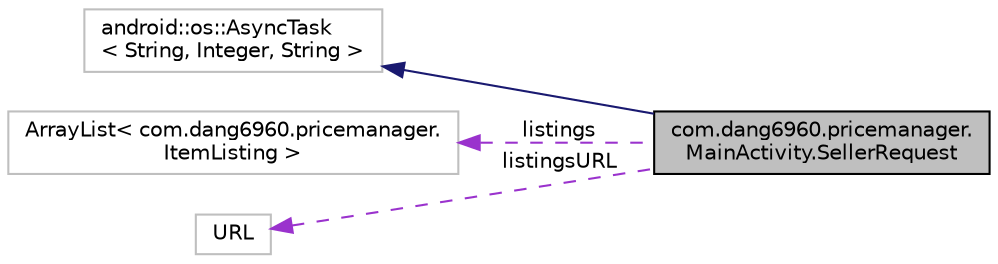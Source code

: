 digraph "com.dang6960.pricemanager.ItemSearchActivity.SellerRequest"
{
 // LATEX_PDF_SIZE
  edge [fontname="Helvetica",fontsize="10",labelfontname="Helvetica",labelfontsize="10"];
  node [fontname="Helvetica",fontsize="10",shape=record];
  rankdir="LR";
  Node1 [label="com.dang6960.pricemanager.\lMainActivity.SellerRequest",height=0.2,width=0.4,color="black", fillcolor="grey75", style="filled", fontcolor="black",tooltip=" "];
  Node2 -> Node1 [dir="back",color="midnightblue",fontsize="10",style="solid"];
  Node2 [label="android::os::AsyncTask\l\< String, Integer, String \>",height=0.2,width=0.4,color="grey75", fillcolor="white", style="filled",tooltip=" "];
  Node3 -> Node1 [dir="back",color="darkorchid3",fontsize="10",style="dashed",label=" listings" ];
  Node3 [label="ArrayList\< com.dang6960.pricemanager.\lItemListing \>",height=0.2,width=0.4,color="grey75", fillcolor="white", style="filled",tooltip=" "];
  Node4 -> Node1 [dir="back",color="darkorchid3",fontsize="10",style="dashed",label=" listingsURL" ];
  Node4 [label="URL",height=0.2,width=0.4,color="grey75", fillcolor="white", style="filled",tooltip=" "];
}
